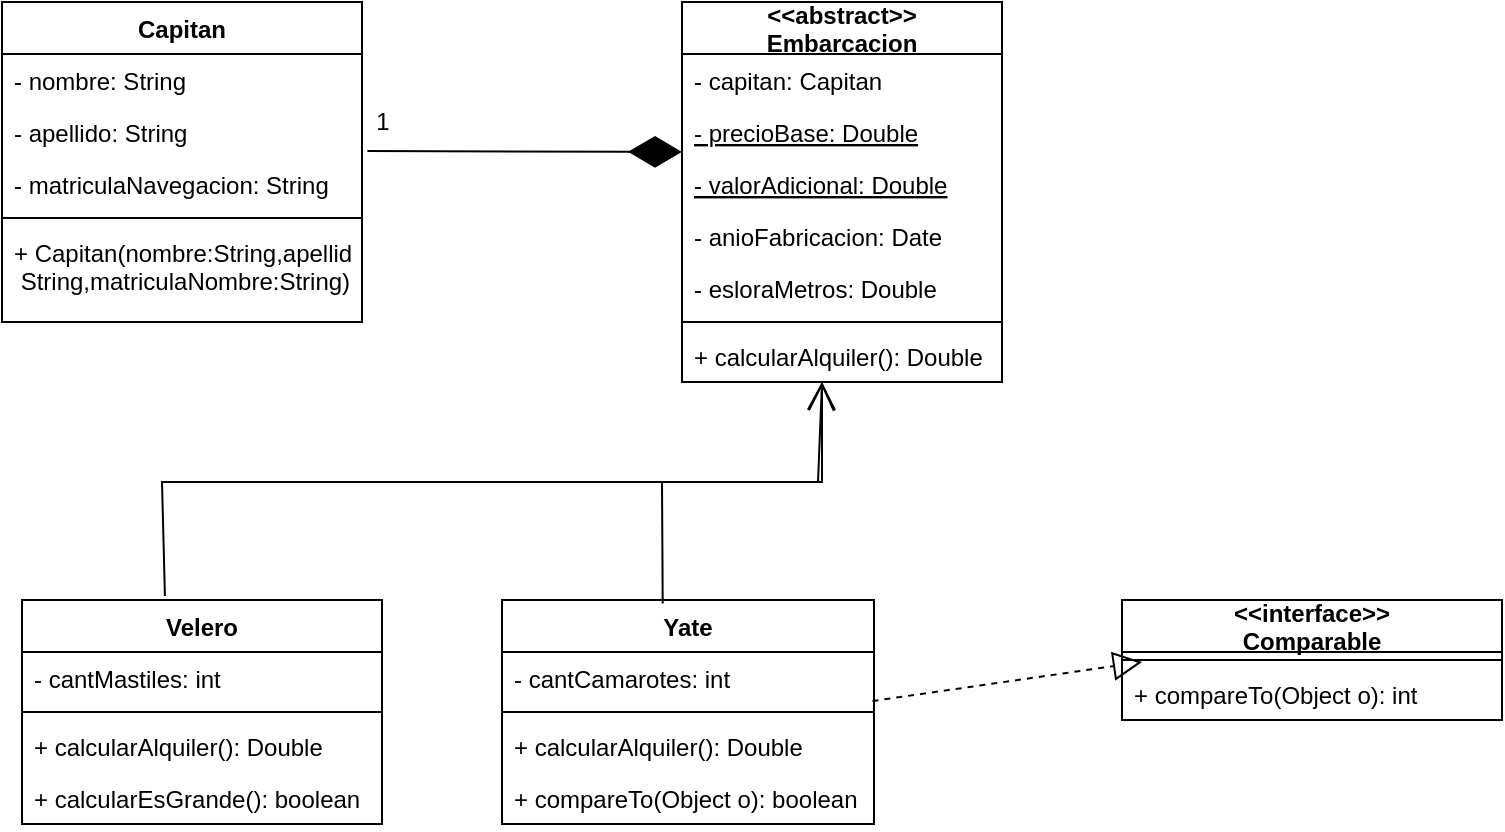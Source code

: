 <mxfile version="15.8.2" type="device"><diagram id="sjIL8w-2klPXhMvLEJ1d" name="Page-1"><mxGraphModel dx="754" dy="975" grid="1" gridSize="10" guides="1" tooltips="1" connect="1" arrows="1" fold="1" page="1" pageScale="1" pageWidth="827" pageHeight="1169" math="0" shadow="0"><root><mxCell id="0"/><mxCell id="1" parent="0"/><mxCell id="fRDBLoR-9exTfknAnRHi-1" value="&lt;&lt;abstract&gt;&gt;&#10;Embarcacion" style="swimlane;fontStyle=1;align=center;verticalAlign=middle;childLayout=stackLayout;horizontal=1;startSize=26;horizontalStack=0;resizeParent=1;resizeParentMax=0;resizeLast=0;collapsible=1;marginBottom=0;" vertex="1" parent="1"><mxGeometry x="370" y="200" width="160" height="190" as="geometry"/></mxCell><mxCell id="fRDBLoR-9exTfknAnRHi-2" value="- capitan: Capitan" style="text;strokeColor=none;fillColor=none;align=left;verticalAlign=top;spacingLeft=4;spacingRight=4;overflow=hidden;rotatable=0;points=[[0,0.5],[1,0.5]];portConstraint=eastwest;fontStyle=0" vertex="1" parent="fRDBLoR-9exTfknAnRHi-1"><mxGeometry y="26" width="160" height="26" as="geometry"/></mxCell><mxCell id="fRDBLoR-9exTfknAnRHi-36" value="- precioBase: Double" style="text;strokeColor=none;fillColor=none;align=left;verticalAlign=top;spacingLeft=4;spacingRight=4;overflow=hidden;rotatable=0;points=[[0,0.5],[1,0.5]];portConstraint=eastwest;fontStyle=4" vertex="1" parent="fRDBLoR-9exTfknAnRHi-1"><mxGeometry y="52" width="160" height="26" as="geometry"/></mxCell><mxCell id="fRDBLoR-9exTfknAnRHi-6" value="- valorAdicional: Double" style="text;strokeColor=none;fillColor=none;align=left;verticalAlign=top;spacingLeft=4;spacingRight=4;overflow=hidden;rotatable=0;points=[[0,0.5],[1,0.5]];portConstraint=eastwest;fontStyle=4" vertex="1" parent="fRDBLoR-9exTfknAnRHi-1"><mxGeometry y="78" width="160" height="26" as="geometry"/></mxCell><mxCell id="fRDBLoR-9exTfknAnRHi-7" value="- anioFabricacion: Date" style="text;strokeColor=none;fillColor=none;align=left;verticalAlign=top;spacingLeft=4;spacingRight=4;overflow=hidden;rotatable=0;points=[[0,0.5],[1,0.5]];portConstraint=eastwest;" vertex="1" parent="fRDBLoR-9exTfknAnRHi-1"><mxGeometry y="104" width="160" height="26" as="geometry"/></mxCell><mxCell id="fRDBLoR-9exTfknAnRHi-8" value="- esloraMetros: Double" style="text;strokeColor=none;fillColor=none;align=left;verticalAlign=top;spacingLeft=4;spacingRight=4;overflow=hidden;rotatable=0;points=[[0,0.5],[1,0.5]];portConstraint=eastwest;" vertex="1" parent="fRDBLoR-9exTfknAnRHi-1"><mxGeometry y="130" width="160" height="26" as="geometry"/></mxCell><mxCell id="fRDBLoR-9exTfknAnRHi-3" value="" style="line;strokeWidth=1;fillColor=none;align=left;verticalAlign=middle;spacingTop=-1;spacingLeft=3;spacingRight=3;rotatable=0;labelPosition=right;points=[];portConstraint=eastwest;" vertex="1" parent="fRDBLoR-9exTfknAnRHi-1"><mxGeometry y="156" width="160" height="8" as="geometry"/></mxCell><mxCell id="fRDBLoR-9exTfknAnRHi-4" value="+ calcularAlquiler(): Double" style="text;strokeColor=none;fillColor=none;align=left;verticalAlign=top;spacingLeft=4;spacingRight=4;overflow=hidden;rotatable=0;points=[[0,0.5],[1,0.5]];portConstraint=eastwest;" vertex="1" parent="fRDBLoR-9exTfknAnRHi-1"><mxGeometry y="164" width="160" height="26" as="geometry"/></mxCell><mxCell id="fRDBLoR-9exTfknAnRHi-9" value="Capitan" style="swimlane;fontStyle=1;align=center;verticalAlign=top;childLayout=stackLayout;horizontal=1;startSize=26;horizontalStack=0;resizeParent=1;resizeParentMax=0;resizeLast=0;collapsible=1;marginBottom=0;" vertex="1" parent="1"><mxGeometry x="30" y="200" width="180" height="160" as="geometry"/></mxCell><mxCell id="fRDBLoR-9exTfknAnRHi-10" value="- nombre: String" style="text;strokeColor=none;fillColor=none;align=left;verticalAlign=top;spacingLeft=4;spacingRight=4;overflow=hidden;rotatable=0;points=[[0,0.5],[1,0.5]];portConstraint=eastwest;" vertex="1" parent="fRDBLoR-9exTfknAnRHi-9"><mxGeometry y="26" width="180" height="26" as="geometry"/></mxCell><mxCell id="fRDBLoR-9exTfknAnRHi-13" value="- apellido: String" style="text;strokeColor=none;fillColor=none;align=left;verticalAlign=top;spacingLeft=4;spacingRight=4;overflow=hidden;rotatable=0;points=[[0,0.5],[1,0.5]];portConstraint=eastwest;" vertex="1" parent="fRDBLoR-9exTfknAnRHi-9"><mxGeometry y="52" width="180" height="26" as="geometry"/></mxCell><mxCell id="fRDBLoR-9exTfknAnRHi-14" value="- matriculaNavegacion: String" style="text;strokeColor=none;fillColor=none;align=left;verticalAlign=top;spacingLeft=4;spacingRight=4;overflow=hidden;rotatable=0;points=[[0,0.5],[1,0.5]];portConstraint=eastwest;" vertex="1" parent="fRDBLoR-9exTfknAnRHi-9"><mxGeometry y="78" width="180" height="26" as="geometry"/></mxCell><mxCell id="fRDBLoR-9exTfknAnRHi-11" value="" style="line;strokeWidth=1;fillColor=none;align=left;verticalAlign=middle;spacingTop=-1;spacingLeft=3;spacingRight=3;rotatable=0;labelPosition=right;points=[];portConstraint=eastwest;" vertex="1" parent="fRDBLoR-9exTfknAnRHi-9"><mxGeometry y="104" width="180" height="8" as="geometry"/></mxCell><mxCell id="fRDBLoR-9exTfknAnRHi-12" value="+ Capitan(nombre:String,apellido:&#10; String,matriculaNombre:String)" style="text;strokeColor=none;fillColor=none;align=left;verticalAlign=top;spacingLeft=4;spacingRight=4;overflow=hidden;rotatable=0;points=[[0,0.5],[1,0.5]];portConstraint=eastwest;" vertex="1" parent="fRDBLoR-9exTfknAnRHi-9"><mxGeometry y="112" width="180" height="48" as="geometry"/></mxCell><mxCell id="fRDBLoR-9exTfknAnRHi-15" value="Velero" style="swimlane;fontStyle=1;align=center;verticalAlign=top;childLayout=stackLayout;horizontal=1;startSize=26;horizontalStack=0;resizeParent=1;resizeParentMax=0;resizeLast=0;collapsible=1;marginBottom=0;" vertex="1" parent="1"><mxGeometry x="40" y="499" width="180" height="112" as="geometry"/></mxCell><mxCell id="fRDBLoR-9exTfknAnRHi-16" value="- cantMastiles: int" style="text;strokeColor=none;fillColor=none;align=left;verticalAlign=top;spacingLeft=4;spacingRight=4;overflow=hidden;rotatable=0;points=[[0,0.5],[1,0.5]];portConstraint=eastwest;" vertex="1" parent="fRDBLoR-9exTfknAnRHi-15"><mxGeometry y="26" width="180" height="26" as="geometry"/></mxCell><mxCell id="fRDBLoR-9exTfknAnRHi-17" value="" style="line;strokeWidth=1;fillColor=none;align=left;verticalAlign=middle;spacingTop=-1;spacingLeft=3;spacingRight=3;rotatable=0;labelPosition=right;points=[];portConstraint=eastwest;" vertex="1" parent="fRDBLoR-9exTfknAnRHi-15"><mxGeometry y="52" width="180" height="8" as="geometry"/></mxCell><mxCell id="fRDBLoR-9exTfknAnRHi-18" value="+ calcularAlquiler(): Double" style="text;strokeColor=none;fillColor=none;align=left;verticalAlign=top;spacingLeft=4;spacingRight=4;overflow=hidden;rotatable=0;points=[[0,0.5],[1,0.5]];portConstraint=eastwest;" vertex="1" parent="fRDBLoR-9exTfknAnRHi-15"><mxGeometry y="60" width="180" height="26" as="geometry"/></mxCell><mxCell id="fRDBLoR-9exTfknAnRHi-25" value="+ calcularEsGrande(): boolean" style="text;strokeColor=none;fillColor=none;align=left;verticalAlign=top;spacingLeft=4;spacingRight=4;overflow=hidden;rotatable=0;points=[[0,0.5],[1,0.5]];portConstraint=eastwest;" vertex="1" parent="fRDBLoR-9exTfknAnRHi-15"><mxGeometry y="86" width="180" height="26" as="geometry"/></mxCell><mxCell id="fRDBLoR-9exTfknAnRHi-19" value="Yate" style="swimlane;fontStyle=1;align=center;verticalAlign=top;childLayout=stackLayout;horizontal=1;startSize=26;horizontalStack=0;resizeParent=1;resizeParentMax=0;resizeLast=0;collapsible=1;marginBottom=0;" vertex="1" parent="1"><mxGeometry x="280" y="499" width="186" height="112" as="geometry"/></mxCell><mxCell id="fRDBLoR-9exTfknAnRHi-20" value="- cantCamarotes: int" style="text;strokeColor=none;fillColor=none;align=left;verticalAlign=top;spacingLeft=4;spacingRight=4;overflow=hidden;rotatable=0;points=[[0,0.5],[1,0.5]];portConstraint=eastwest;" vertex="1" parent="fRDBLoR-9exTfknAnRHi-19"><mxGeometry y="26" width="186" height="26" as="geometry"/></mxCell><mxCell id="fRDBLoR-9exTfknAnRHi-21" value="" style="line;strokeWidth=1;fillColor=none;align=left;verticalAlign=middle;spacingTop=-1;spacingLeft=3;spacingRight=3;rotatable=0;labelPosition=right;points=[];portConstraint=eastwest;" vertex="1" parent="fRDBLoR-9exTfknAnRHi-19"><mxGeometry y="52" width="186" height="8" as="geometry"/></mxCell><mxCell id="fRDBLoR-9exTfknAnRHi-22" value="+ calcularAlquiler(): Double" style="text;strokeColor=none;fillColor=none;align=left;verticalAlign=top;spacingLeft=4;spacingRight=4;overflow=hidden;rotatable=0;points=[[0,0.5],[1,0.5]];portConstraint=eastwest;" vertex="1" parent="fRDBLoR-9exTfknAnRHi-19"><mxGeometry y="60" width="186" height="26" as="geometry"/></mxCell><mxCell id="fRDBLoR-9exTfknAnRHi-23" value="+ compareTo(Object o): boolean " style="text;strokeColor=none;fillColor=none;align=left;verticalAlign=top;spacingLeft=4;spacingRight=4;overflow=hidden;rotatable=0;points=[[0,0.5],[1,0.5]];portConstraint=eastwest;" vertex="1" parent="fRDBLoR-9exTfknAnRHi-19"><mxGeometry y="86" width="186" height="26" as="geometry"/></mxCell><mxCell id="fRDBLoR-9exTfknAnRHi-26" value="" style="endArrow=diamondThin;endFill=1;endSize=24;html=1;rounded=0;exitX=1.015;exitY=-0.134;exitDx=0;exitDy=0;exitPerimeter=0;" edge="1" parent="1" source="fRDBLoR-9exTfknAnRHi-14"><mxGeometry width="160" relative="1" as="geometry"><mxPoint x="230" y="500" as="sourcePoint"/><mxPoint x="370" y="275" as="targetPoint"/></mxGeometry></mxCell><mxCell id="fRDBLoR-9exTfknAnRHi-27" value="1" style="text;html=1;align=center;verticalAlign=middle;resizable=0;points=[];autosize=1;strokeColor=none;fillColor=none;" vertex="1" parent="1"><mxGeometry x="210" y="250" width="20" height="20" as="geometry"/></mxCell><mxCell id="fRDBLoR-9exTfknAnRHi-28" value="&lt;&lt;interface&gt;&gt;&#10;Comparable" style="swimlane;fontStyle=1;align=center;verticalAlign=middle;childLayout=stackLayout;horizontal=1;startSize=26;horizontalStack=0;resizeParent=1;resizeParentMax=0;resizeLast=0;collapsible=1;marginBottom=0;" vertex="1" parent="1"><mxGeometry x="590" y="499" width="190" height="60" as="geometry"/></mxCell><mxCell id="fRDBLoR-9exTfknAnRHi-30" value="" style="line;strokeWidth=1;fillColor=none;align=left;verticalAlign=middle;spacingTop=-1;spacingLeft=3;spacingRight=3;rotatable=0;labelPosition=right;points=[];portConstraint=eastwest;" vertex="1" parent="fRDBLoR-9exTfknAnRHi-28"><mxGeometry y="26" width="190" height="8" as="geometry"/></mxCell><mxCell id="fRDBLoR-9exTfknAnRHi-31" value="+ compareTo(Object o): int" style="text;strokeColor=none;fillColor=none;align=left;verticalAlign=top;spacingLeft=4;spacingRight=4;overflow=hidden;rotatable=0;points=[[0,0.5],[1,0.5]];portConstraint=eastwest;" vertex="1" parent="fRDBLoR-9exTfknAnRHi-28"><mxGeometry y="34" width="190" height="26" as="geometry"/></mxCell><mxCell id="fRDBLoR-9exTfknAnRHi-32" value="" style="endArrow=open;endFill=1;endSize=12;html=1;rounded=0;exitX=0.432;exitY=0.016;exitDx=0;exitDy=0;exitPerimeter=0;" edge="1" parent="1" source="fRDBLoR-9exTfknAnRHi-19"><mxGeometry width="160" relative="1" as="geometry"><mxPoint x="510" y="500" as="sourcePoint"/><mxPoint x="440" y="390" as="targetPoint"/><Array as="points"><mxPoint x="360" y="440"/><mxPoint x="438" y="440"/></Array></mxGeometry></mxCell><mxCell id="fRDBLoR-9exTfknAnRHi-33" value="" style="endArrow=open;endFill=1;endSize=12;html=1;rounded=0;exitX=0.397;exitY=-0.018;exitDx=0;exitDy=0;exitPerimeter=0;" edge="1" parent="1" source="fRDBLoR-9exTfknAnRHi-15"><mxGeometry width="160" relative="1" as="geometry"><mxPoint x="120" y="440" as="sourcePoint"/><mxPoint x="440" y="390" as="targetPoint"/><Array as="points"><mxPoint x="110" y="440"/><mxPoint x="440" y="440"/></Array></mxGeometry></mxCell><mxCell id="fRDBLoR-9exTfknAnRHi-35" value="" style="endArrow=block;dashed=1;endFill=0;endSize=12;html=1;rounded=0;exitX=0.996;exitY=0.943;exitDx=0;exitDy=0;exitPerimeter=0;" edge="1" parent="1" source="fRDBLoR-9exTfknAnRHi-20"><mxGeometry width="160" relative="1" as="geometry"><mxPoint x="330" y="500" as="sourcePoint"/><mxPoint x="600" y="530" as="targetPoint"/></mxGeometry></mxCell></root></mxGraphModel></diagram></mxfile>